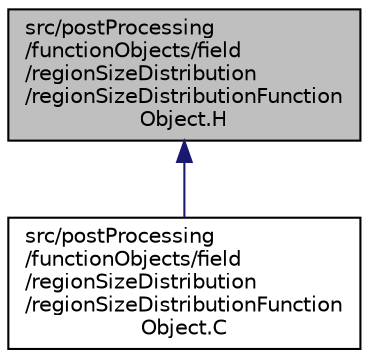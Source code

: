 digraph "src/postProcessing/functionObjects/field/regionSizeDistribution/regionSizeDistributionFunctionObject.H"
{
  bgcolor="transparent";
  edge [fontname="Helvetica",fontsize="10",labelfontname="Helvetica",labelfontsize="10"];
  node [fontname="Helvetica",fontsize="10",shape=record];
  Node1 [label="src/postProcessing\l/functionObjects/field\l/regionSizeDistribution\l/regionSizeDistributionFunction\lObject.H",height=0.2,width=0.4,color="black", fillcolor="grey75", style="filled", fontcolor="black"];
  Node1 -> Node2 [dir="back",color="midnightblue",fontsize="10",style="solid",fontname="Helvetica"];
  Node2 [label="src/postProcessing\l/functionObjects/field\l/regionSizeDistribution\l/regionSizeDistributionFunction\lObject.C",height=0.2,width=0.4,color="black",URL="$a09408.html"];
}
